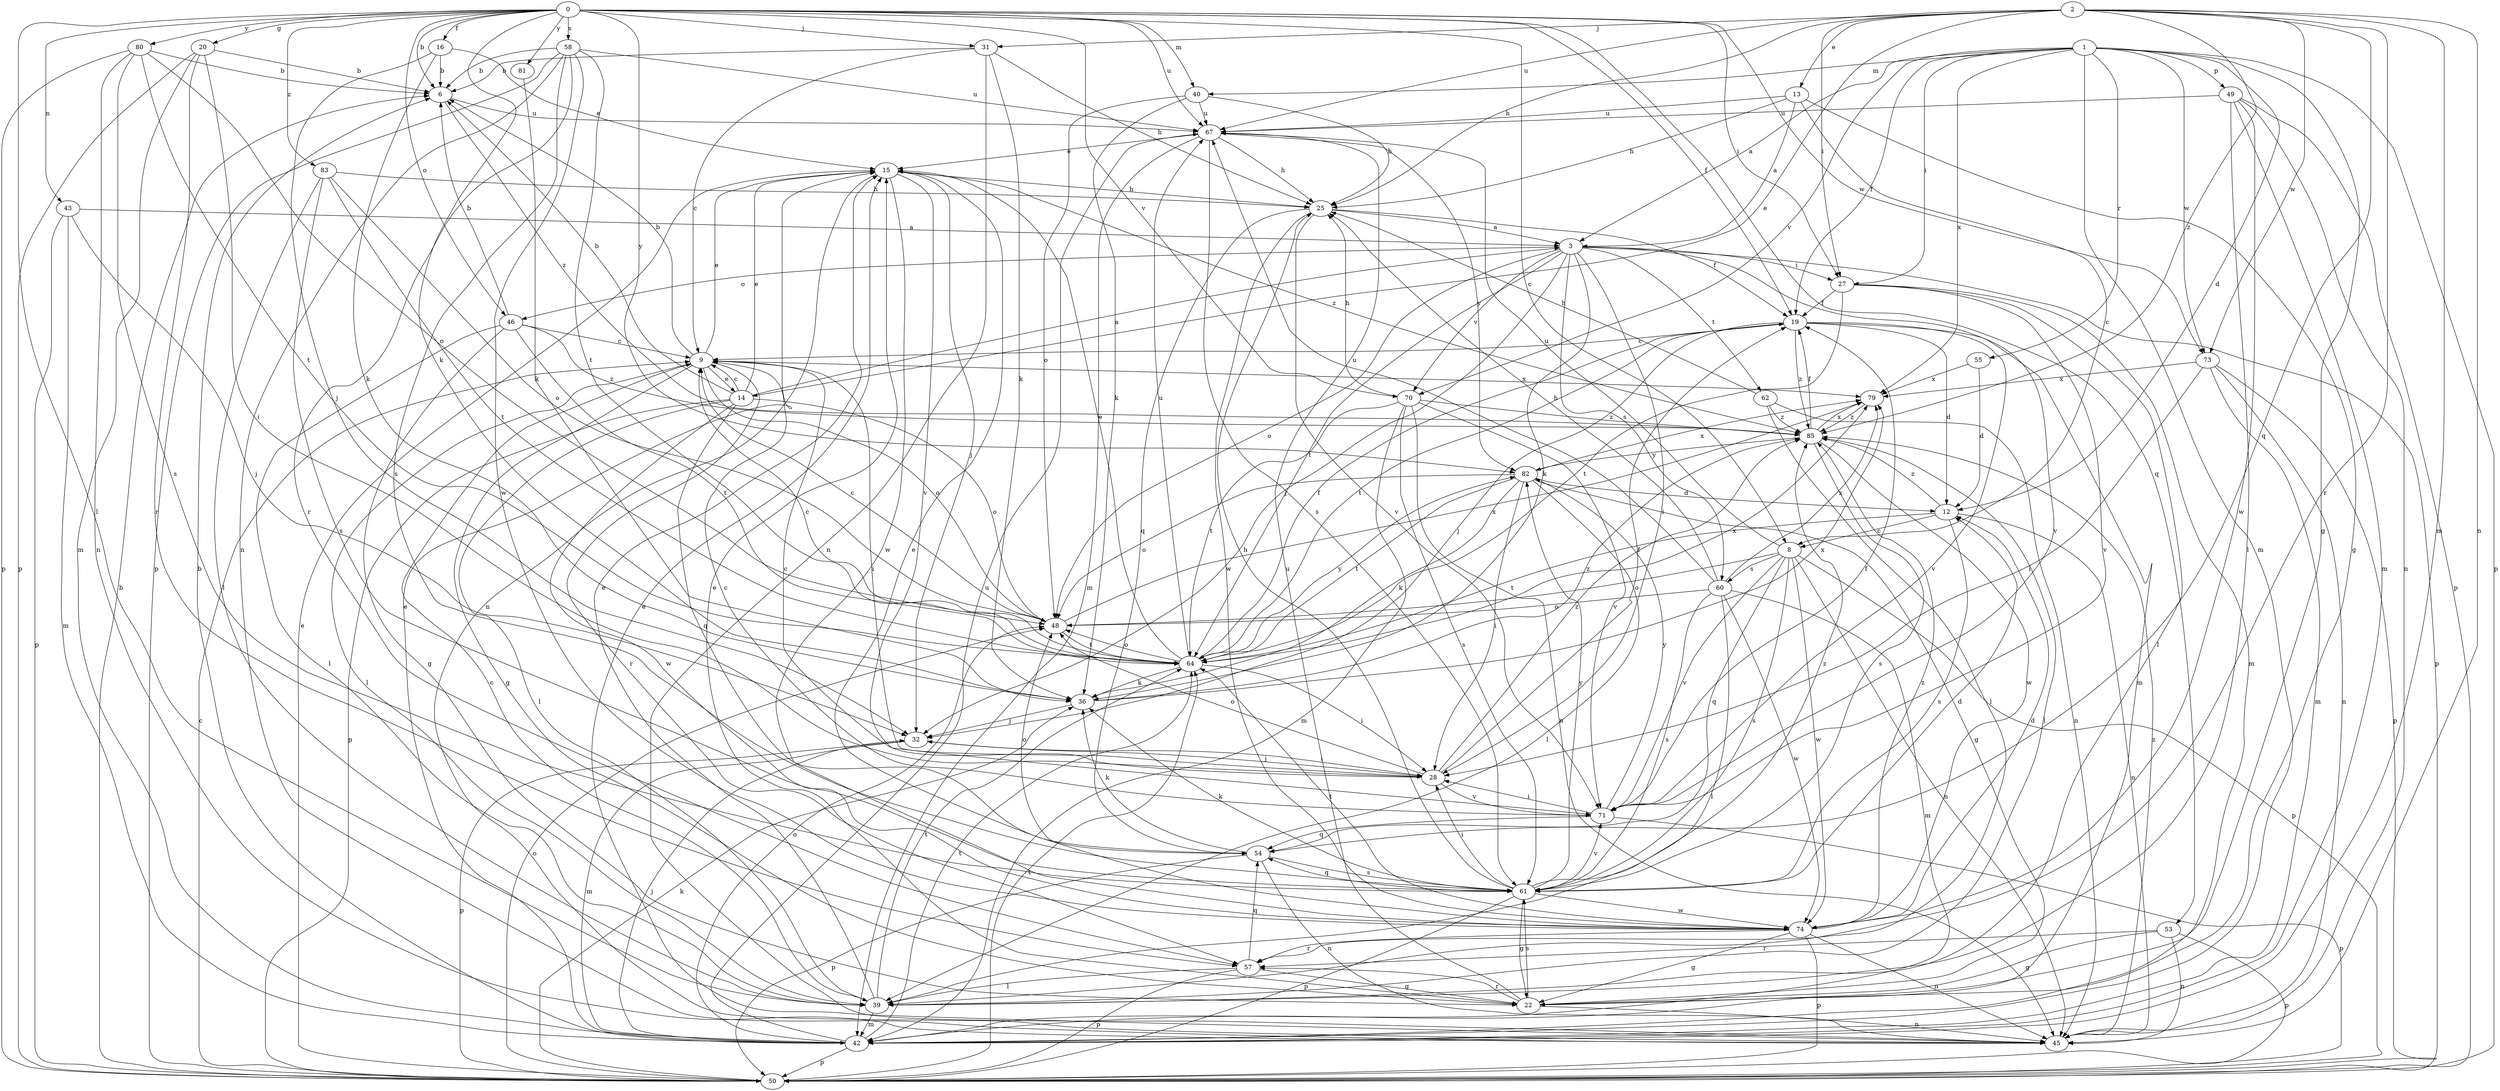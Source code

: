 strict digraph  {
0;
1;
2;
3;
6;
8;
9;
12;
13;
14;
15;
16;
19;
20;
22;
25;
27;
28;
31;
32;
36;
39;
40;
42;
43;
45;
46;
48;
49;
50;
53;
54;
55;
57;
58;
60;
61;
62;
64;
67;
70;
71;
73;
74;
79;
80;
81;
82;
83;
85;
0 -> 6  [label=b];
0 -> 8  [label=c];
0 -> 16  [label=f];
0 -> 19  [label=f];
0 -> 20  [label=g];
0 -> 27  [label=i];
0 -> 31  [label=j];
0 -> 36  [label=k];
0 -> 39  [label=l];
0 -> 40  [label=m];
0 -> 43  [label=n];
0 -> 46  [label=o];
0 -> 53  [label=q];
0 -> 58  [label=s];
0 -> 67  [label=u];
0 -> 70  [label=v];
0 -> 73  [label=w];
0 -> 80  [label=y];
0 -> 81  [label=y];
0 -> 82  [label=y];
0 -> 83  [label=z];
1 -> 3  [label=a];
1 -> 12  [label=d];
1 -> 19  [label=f];
1 -> 22  [label=g];
1 -> 27  [label=i];
1 -> 40  [label=m];
1 -> 42  [label=m];
1 -> 49  [label=p];
1 -> 50  [label=p];
1 -> 55  [label=r];
1 -> 70  [label=v];
1 -> 73  [label=w];
1 -> 79  [label=x];
2 -> 13  [label=e];
2 -> 14  [label=e];
2 -> 25  [label=h];
2 -> 27  [label=i];
2 -> 31  [label=j];
2 -> 42  [label=m];
2 -> 45  [label=n];
2 -> 54  [label=q];
2 -> 57  [label=r];
2 -> 67  [label=u];
2 -> 73  [label=w];
2 -> 85  [label=z];
3 -> 27  [label=i];
3 -> 28  [label=i];
3 -> 32  [label=j];
3 -> 36  [label=k];
3 -> 46  [label=o];
3 -> 48  [label=o];
3 -> 50  [label=p];
3 -> 60  [label=s];
3 -> 62  [label=t];
3 -> 64  [label=t];
3 -> 70  [label=v];
3 -> 71  [label=v];
6 -> 67  [label=u];
6 -> 85  [label=z];
8 -> 45  [label=n];
8 -> 48  [label=o];
8 -> 50  [label=p];
8 -> 54  [label=q];
8 -> 60  [label=s];
8 -> 61  [label=s];
8 -> 67  [label=u];
8 -> 71  [label=v];
8 -> 74  [label=w];
9 -> 6  [label=b];
9 -> 14  [label=e];
9 -> 15  [label=e];
9 -> 22  [label=g];
9 -> 28  [label=i];
9 -> 39  [label=l];
9 -> 48  [label=o];
9 -> 57  [label=r];
9 -> 79  [label=x];
12 -> 8  [label=c];
12 -> 45  [label=n];
12 -> 61  [label=s];
12 -> 64  [label=t];
12 -> 85  [label=z];
13 -> 3  [label=a];
13 -> 8  [label=c];
13 -> 22  [label=g];
13 -> 25  [label=h];
13 -> 67  [label=u];
14 -> 3  [label=a];
14 -> 6  [label=b];
14 -> 9  [label=c];
14 -> 15  [label=e];
14 -> 39  [label=l];
14 -> 48  [label=o];
14 -> 50  [label=p];
14 -> 54  [label=q];
14 -> 74  [label=w];
15 -> 25  [label=h];
15 -> 32  [label=j];
15 -> 45  [label=n];
15 -> 71  [label=v];
15 -> 74  [label=w];
15 -> 85  [label=z];
16 -> 6  [label=b];
16 -> 15  [label=e];
16 -> 32  [label=j];
16 -> 36  [label=k];
19 -> 9  [label=c];
19 -> 12  [label=d];
19 -> 32  [label=j];
19 -> 42  [label=m];
19 -> 64  [label=t];
19 -> 71  [label=v];
19 -> 85  [label=z];
20 -> 6  [label=b];
20 -> 28  [label=i];
20 -> 42  [label=m];
20 -> 50  [label=p];
20 -> 57  [label=r];
22 -> 15  [label=e];
22 -> 45  [label=n];
22 -> 57  [label=r];
22 -> 61  [label=s];
22 -> 67  [label=u];
25 -> 3  [label=a];
25 -> 19  [label=f];
25 -> 54  [label=q];
25 -> 71  [label=v];
25 -> 74  [label=w];
27 -> 19  [label=f];
27 -> 39  [label=l];
27 -> 42  [label=m];
27 -> 64  [label=t];
27 -> 71  [label=v];
28 -> 9  [label=c];
28 -> 19  [label=f];
28 -> 32  [label=j];
28 -> 48  [label=o];
28 -> 71  [label=v];
28 -> 85  [label=z];
31 -> 6  [label=b];
31 -> 9  [label=c];
31 -> 25  [label=h];
31 -> 36  [label=k];
31 -> 45  [label=n];
32 -> 28  [label=i];
32 -> 42  [label=m];
32 -> 50  [label=p];
36 -> 32  [label=j];
36 -> 79  [label=x];
36 -> 85  [label=z];
39 -> 9  [label=c];
39 -> 15  [label=e];
39 -> 42  [label=m];
39 -> 64  [label=t];
40 -> 25  [label=h];
40 -> 36  [label=k];
40 -> 48  [label=o];
40 -> 67  [label=u];
42 -> 6  [label=b];
42 -> 15  [label=e];
42 -> 32  [label=j];
42 -> 48  [label=o];
42 -> 50  [label=p];
42 -> 64  [label=t];
42 -> 67  [label=u];
43 -> 3  [label=a];
43 -> 32  [label=j];
43 -> 42  [label=m];
43 -> 50  [label=p];
45 -> 15  [label=e];
45 -> 85  [label=z];
46 -> 6  [label=b];
46 -> 9  [label=c];
46 -> 22  [label=g];
46 -> 39  [label=l];
46 -> 64  [label=t];
46 -> 85  [label=z];
48 -> 9  [label=c];
48 -> 64  [label=t];
48 -> 79  [label=x];
49 -> 39  [label=l];
49 -> 42  [label=m];
49 -> 45  [label=n];
49 -> 50  [label=p];
49 -> 67  [label=u];
49 -> 74  [label=w];
50 -> 6  [label=b];
50 -> 9  [label=c];
50 -> 15  [label=e];
50 -> 36  [label=k];
50 -> 48  [label=o];
50 -> 64  [label=t];
53 -> 22  [label=g];
53 -> 45  [label=n];
53 -> 50  [label=p];
53 -> 57  [label=r];
54 -> 36  [label=k];
54 -> 45  [label=n];
54 -> 48  [label=o];
54 -> 50  [label=p];
54 -> 61  [label=s];
55 -> 12  [label=d];
55 -> 79  [label=x];
57 -> 22  [label=g];
57 -> 39  [label=l];
57 -> 50  [label=p];
57 -> 54  [label=q];
58 -> 6  [label=b];
58 -> 45  [label=n];
58 -> 50  [label=p];
58 -> 57  [label=r];
58 -> 61  [label=s];
58 -> 64  [label=t];
58 -> 67  [label=u];
58 -> 74  [label=w];
60 -> 25  [label=h];
60 -> 39  [label=l];
60 -> 42  [label=m];
60 -> 48  [label=o];
60 -> 61  [label=s];
60 -> 67  [label=u];
60 -> 74  [label=w];
60 -> 79  [label=x];
61 -> 12  [label=d];
61 -> 22  [label=g];
61 -> 25  [label=h];
61 -> 28  [label=i];
61 -> 36  [label=k];
61 -> 50  [label=p];
61 -> 54  [label=q];
61 -> 71  [label=v];
61 -> 74  [label=w];
61 -> 82  [label=y];
61 -> 85  [label=z];
62 -> 25  [label=h];
62 -> 39  [label=l];
62 -> 45  [label=n];
62 -> 85  [label=z];
64 -> 9  [label=c];
64 -> 15  [label=e];
64 -> 19  [label=f];
64 -> 28  [label=i];
64 -> 36  [label=k];
64 -> 48  [label=o];
64 -> 67  [label=u];
64 -> 79  [label=x];
64 -> 82  [label=y];
67 -> 15  [label=e];
67 -> 25  [label=h];
67 -> 42  [label=m];
67 -> 61  [label=s];
67 -> 82  [label=y];
70 -> 25  [label=h];
70 -> 42  [label=m];
70 -> 45  [label=n];
70 -> 61  [label=s];
70 -> 64  [label=t];
70 -> 71  [label=v];
70 -> 85  [label=z];
71 -> 9  [label=c];
71 -> 19  [label=f];
71 -> 28  [label=i];
71 -> 50  [label=p];
71 -> 54  [label=q];
71 -> 82  [label=y];
73 -> 28  [label=i];
73 -> 42  [label=m];
73 -> 45  [label=n];
73 -> 50  [label=p];
73 -> 79  [label=x];
74 -> 12  [label=d];
74 -> 15  [label=e];
74 -> 22  [label=g];
74 -> 45  [label=n];
74 -> 50  [label=p];
74 -> 57  [label=r];
74 -> 64  [label=t];
74 -> 85  [label=z];
79 -> 85  [label=z];
80 -> 6  [label=b];
80 -> 45  [label=n];
80 -> 48  [label=o];
80 -> 50  [label=p];
80 -> 61  [label=s];
80 -> 64  [label=t];
81 -> 36  [label=k];
82 -> 12  [label=d];
82 -> 22  [label=g];
82 -> 28  [label=i];
82 -> 36  [label=k];
82 -> 39  [label=l];
82 -> 48  [label=o];
82 -> 64  [label=t];
82 -> 79  [label=x];
83 -> 25  [label=h];
83 -> 39  [label=l];
83 -> 48  [label=o];
83 -> 61  [label=s];
83 -> 64  [label=t];
85 -> 19  [label=f];
85 -> 39  [label=l];
85 -> 61  [label=s];
85 -> 74  [label=w];
85 -> 79  [label=x];
85 -> 82  [label=y];
}
